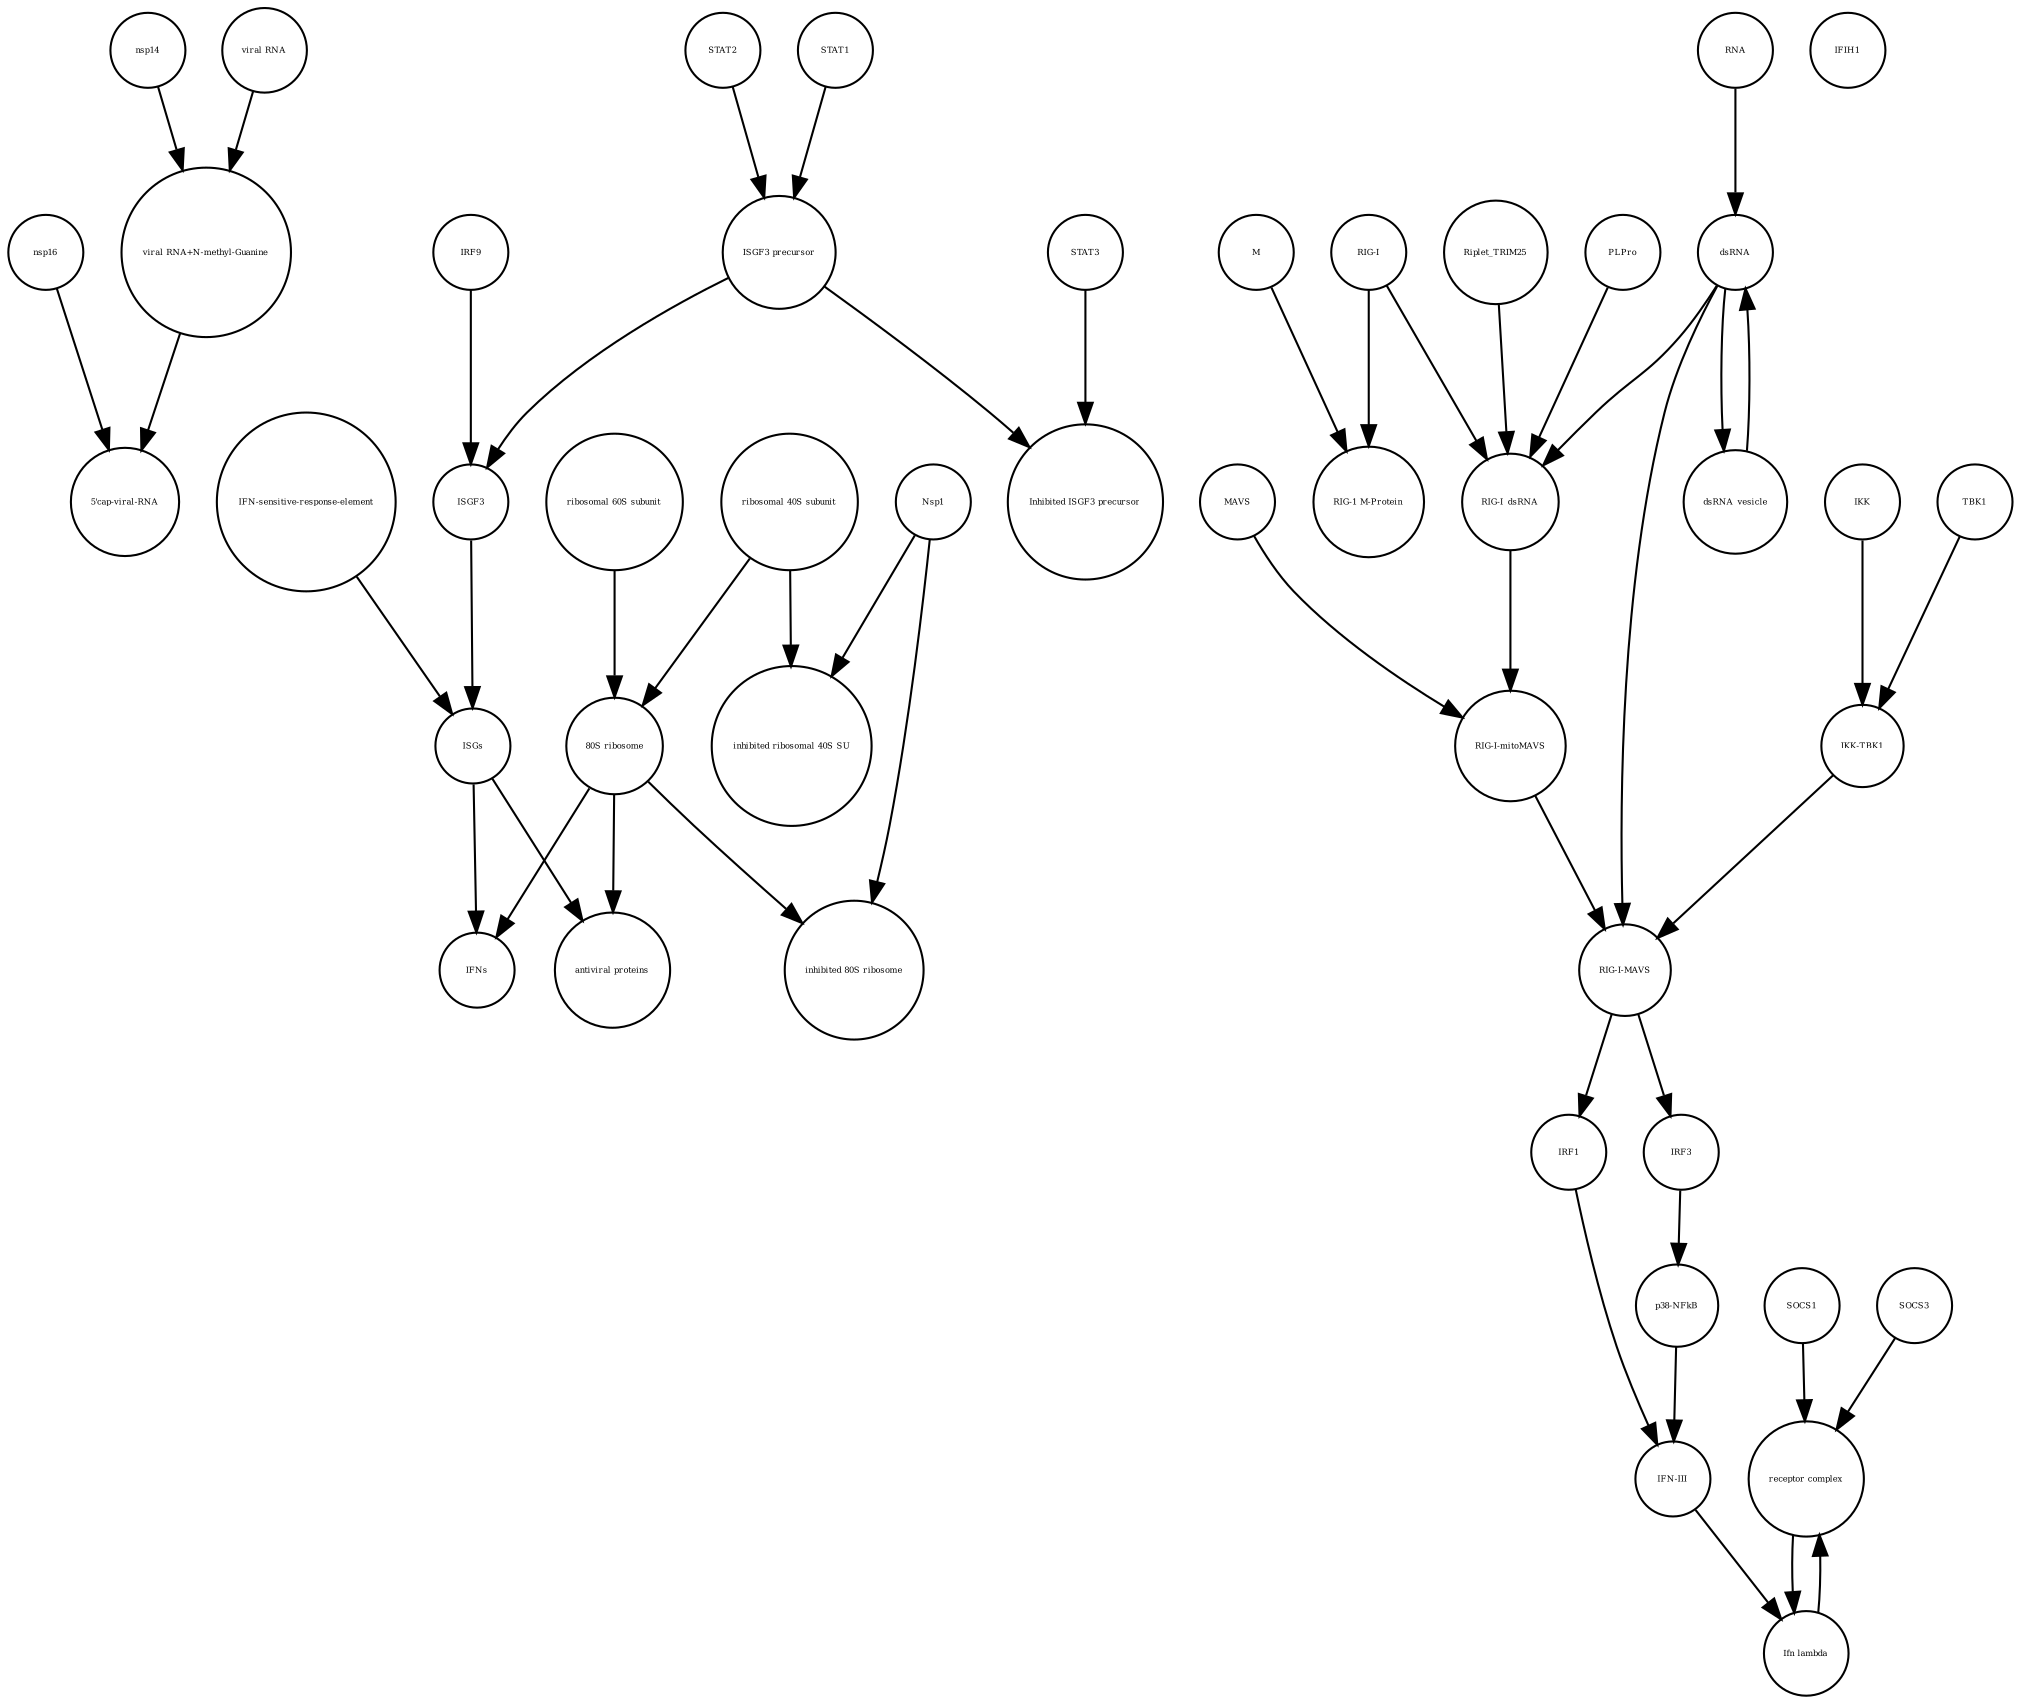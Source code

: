 strict digraph  {
nsp16 [annotation=urn_miriam_ncbiprotein_YP_009725311, bipartite=0, cls=macromolecule, fontsize=4, label=nsp16, shape=circle];
IRF9 [annotation="", bipartite=0, cls=macromolecule, fontsize=4, label=IRF9, shape=circle];
"IFN-sensitive-response-element" [annotation="", bipartite=0, cls="nucleic acid feature", fontsize=4, label="IFN-sensitive-response-element", shape=circle];
"receptor complex" [annotation="", bipartite=0, cls=complex, fontsize=4, label="receptor complex", shape=circle];
"p38-NFkB" [annotation="", bipartite=0, cls=complex, fontsize=4, label="p38-NFkB", shape=circle];
"ribosomal 60S subunit" [annotation="", bipartite=0, cls=complex, fontsize=4, label="ribosomal 60S subunit", shape=circle];
"antiviral proteins" [annotation="", bipartite=0, cls=complex, fontsize=4, label="antiviral proteins", shape=circle];
STAT2 [annotation="", bipartite=0, cls=macromolecule, fontsize=4, label=STAT2, shape=circle];
"ribosomal 40S subunit" [annotation="", bipartite=0, cls=complex, fontsize=4, label="ribosomal 40S subunit", shape=circle];
"5'cap-viral-RNA" [annotation="", bipartite=0, cls="nucleic acid feature", fontsize=4, label="5'cap-viral-RNA", shape=circle];
IRF1 [annotation="", bipartite=0, cls=macromolecule, fontsize=4, label=IRF1, shape=circle];
"IFN-III" [annotation="", bipartite=0, cls=macromolecule, fontsize=4, label="IFN-III", shape=circle];
ISGs [annotation="", bipartite=0, cls="nucleic acid feature", fontsize=4, label=ISGs, shape=circle];
"RIG-I-mitoMAVS" [annotation="", bipartite=0, cls=complex, fontsize=4, label="RIG-I-mitoMAVS", shape=circle];
nsp14 [annotation=urn_miriam_ncbiprotein_YP_009725309, bipartite=0, cls=macromolecule, fontsize=4, label=nsp14, shape=circle];
"Inhibited ISGF3 precursor" [annotation="", bipartite=0, cls=complex, fontsize=4, label="Inhibited ISGF3 precursor", shape=circle];
IFNs [annotation="", bipartite=0, cls=complex, fontsize=4, label=IFNs, shape=circle];
STAT3 [annotation="", bipartite=0, cls=macromolecule, fontsize=4, label=STAT3, shape=circle];
IKK [annotation="urn_miriam_uniprot_O14920|urn_miriam_uniprot_O15111", bipartite=0, cls=macromolecule, fontsize=4, label=IKK, shape=circle];
"RIG-I" [annotation=urn_miriam_uniprot_O95786, bipartite=0, cls=macromolecule, fontsize=4, label="RIG-I", shape=circle];
"viral RNA" [annotation="", bipartite=0, cls="nucleic acid feature", fontsize=4, label="viral RNA", shape=circle];
"RIG-1 M-Protein" [annotation="", bipartite=0, cls=complex, fontsize=4, label="RIG-1 M-Protein", shape=circle];
"inhibited 80S ribosome" [annotation="", bipartite=0, cls=complex, fontsize=4, label="inhibited 80S ribosome", shape=circle];
SOCS1 [annotation="", bipartite=0, cls=macromolecule, fontsize=4, label=SOCS1, shape=circle];
IFIH1 [annotation="", bipartite=0, cls=macromolecule, fontsize=4, label=IFIH1, shape=circle];
"inhibited ribosomal 40S SU" [annotation="urn_miriam_doi_10.1101%2F2020.05.18.102467", bipartite=0, cls=complex, fontsize=4, label="inhibited ribosomal 40S SU", shape=circle];
ISGF3 [annotation="", bipartite=0, cls=complex, fontsize=4, label=ISGF3, shape=circle];
dsRNA [annotation="", bipartite=0, cls="nucleic acid feature", fontsize=4, label=dsRNA, shape=circle];
SOCS3 [annotation="", bipartite=0, cls=macromolecule, fontsize=4, label=SOCS3, shape=circle];
"IKK-TBK1" [annotation="", bipartite=0, cls=complex, fontsize=4, label="IKK-TBK1", shape=circle];
M [annotation=urn_miriam_uniprot_P0DTC5, bipartite=0, cls=macromolecule, fontsize=4, label=M, shape=circle];
Riplet_TRIM25 [annotation="", bipartite=0, cls=complex, fontsize=4, label=Riplet_TRIM25, shape=circle];
PLPro [annotation="urn_miriam_uniprot_P0C6X7|urn_miriam_uniprot_P0C6U8", bipartite=0, cls=macromolecule, fontsize=4, label=PLPro, shape=circle];
IRF3 [annotation=urn_miriam_uniprot_Q14653, bipartite=0, cls=macromolecule, fontsize=4, label=IRF3, shape=circle];
"Ifn lambda" [annotation="", bipartite=0, cls=complex, fontsize=4, label="Ifn lambda", shape=circle];
MAVS [annotation=urn_miriam_uniprot_Q7Z434, bipartite=0, cls=macromolecule, fontsize=4, label=MAVS, shape=circle];
STAT1 [annotation="", bipartite=0, cls=macromolecule, fontsize=4, label=STAT1, shape=circle];
RNA [annotation="", bipartite=0, cls="nucleic acid feature", fontsize=4, label=RNA, shape=circle];
"RIG-I-MAVS" [annotation="", bipartite=0, cls=complex, fontsize=4, label="RIG-I-MAVS", shape=circle];
"ISGF3 precursor" [annotation="", bipartite=0, cls=complex, fontsize=4, label="ISGF3 precursor", shape=circle];
"80S ribosome" [annotation="", bipartite=0, cls=complex, fontsize=4, label="80S ribosome", shape=circle];
TBK1 [annotation=urn_miriam_uniprot_Q9UHD2, bipartite=0, cls=macromolecule, fontsize=4, label=TBK1, shape=circle];
"viral RNA+N-methyl-Guanine" [annotation="", bipartite=0, cls="nucleic acid feature", fontsize=4, label="viral RNA+N-methyl-Guanine", shape=circle];
Nsp1 [annotation="urn_miriam_ncbiprotein_YP_009725297|urn_miriam_uniprot_P0C6X7", bipartite=0, cls=macromolecule, fontsize=4, label=Nsp1, shape=circle];
"RIG-I_dsRNA" [annotation="", bipartite=0, cls=complex, fontsize=4, label="RIG-I_dsRNA", shape=circle];
dsRNA_vesicle [annotation="", bipartite=0, cls="nucleic acid feature", fontsize=4, label=dsRNA_vesicle, shape=circle];
nsp16 -> "5'cap-viral-RNA"  [annotation="urn_miriam_doi_10.1016%2Fj.chom.2020.05.008", interaction_type=catalysis];
IRF9 -> ISGF3  [annotation="", interaction_type=production];
"IFN-sensitive-response-element" -> ISGs  [annotation="", interaction_type=production];
"receptor complex" -> "Ifn lambda"  [annotation="", interaction_type=production];
"p38-NFkB" -> "IFN-III"  [annotation="", interaction_type=stimulation];
"ribosomal 60S subunit" -> "80S ribosome"  [annotation="", interaction_type=production];
STAT2 -> "ISGF3 precursor"  [annotation="", interaction_type=production];
"ribosomal 40S subunit" -> "inhibited ribosomal 40S SU"  [annotation="", interaction_type=production];
"ribosomal 40S subunit" -> "80S ribosome"  [annotation="", interaction_type=production];
IRF1 -> "IFN-III"  [annotation="", interaction_type=stimulation];
"IFN-III" -> "Ifn lambda"  [annotation="", interaction_type=production];
ISGs -> "antiviral proteins"  [annotation="", interaction_type=production];
ISGs -> IFNs  [annotation="", interaction_type=production];
"RIG-I-mitoMAVS" -> "RIG-I-MAVS"  [annotation="", interaction_type=production];
nsp14 -> "viral RNA+N-methyl-Guanine"  [annotation="urn_miriam_doi_10.1016%2Fj.chom.2020.05.008", interaction_type=catalysis];
STAT3 -> "Inhibited ISGF3 precursor"  [annotation="", interaction_type=production];
IKK -> "IKK-TBK1"  [annotation="", interaction_type=production];
"RIG-I" -> "RIG-I_dsRNA"  [annotation="", interaction_type=production];
"RIG-I" -> "RIG-1 M-Protein"  [annotation="", interaction_type=production];
"viral RNA" -> "viral RNA+N-methyl-Guanine"  [annotation="", interaction_type=production];
SOCS1 -> "receptor complex"  [annotation="", interaction_type=production];
ISGF3 -> ISGs  [annotation=urn_miriam_pubmed_30936491, interaction_type="necessary stimulation"];
dsRNA -> "RIG-I_dsRNA"  [annotation=urn_miriam_pubmed_25045870, interaction_type="necessary stimulation"];
dsRNA -> dsRNA_vesicle  [annotation="", interaction_type=production];
dsRNA -> "RIG-I-MAVS"  [annotation=urn_miriam_pubmed_25636800, interaction_type="necessary stimulation"];
SOCS3 -> "receptor complex"  [annotation="", interaction_type=production];
"IKK-TBK1" -> "RIG-I-MAVS"  [annotation="", interaction_type=production];
M -> "RIG-1 M-Protein"  [annotation="", interaction_type=production];
Riplet_TRIM25 -> "RIG-I_dsRNA"  [annotation=urn_miriam_pubmed_22390971, interaction_type=catalysis];
PLPro -> "RIG-I_dsRNA"  [annotation=urn_miriam_pubmed_25554382, interaction_type=catalysis];
IRF3 -> "p38-NFkB"  [annotation="", interaction_type=production];
"Ifn lambda" -> "receptor complex"  [annotation="urn_miriam_doi_10.3791%2F53575", interaction_type=stimulation];
MAVS -> "RIG-I-mitoMAVS"  [annotation="", interaction_type=production];
STAT1 -> "ISGF3 precursor"  [annotation="", interaction_type=production];
RNA -> dsRNA  [annotation="", interaction_type=production];
"RIG-I-MAVS" -> IRF1  [annotation=urn_miriam_pubmed_25045870, interaction_type=catalysis];
"RIG-I-MAVS" -> IRF3  [annotation=urn_miriam_pubmed_25636800, interaction_type=stimulation];
"ISGF3 precursor" -> ISGF3  [annotation="", interaction_type=production];
"ISGF3 precursor" -> "Inhibited ISGF3 precursor"  [annotation="", interaction_type=production];
"80S ribosome" -> "antiviral proteins"  [annotation=urn_miriam_pubmed_30936491, interaction_type=catalysis];
"80S ribosome" -> IFNs  [annotation=urn_miriam_pubmed_30936491, interaction_type=catalysis];
"80S ribosome" -> "inhibited 80S ribosome"  [annotation="", interaction_type=production];
TBK1 -> "IKK-TBK1"  [annotation="", interaction_type=production];
"viral RNA+N-methyl-Guanine" -> "5'cap-viral-RNA"  [annotation="", interaction_type=production];
Nsp1 -> "inhibited 80S ribosome"  [annotation="", interaction_type=production];
Nsp1 -> "inhibited ribosomal 40S SU"  [annotation="", interaction_type=production];
"RIG-I_dsRNA" -> "RIG-I-mitoMAVS"  [annotation="", interaction_type=production];
dsRNA_vesicle -> dsRNA  [annotation="", interaction_type=production];
}
